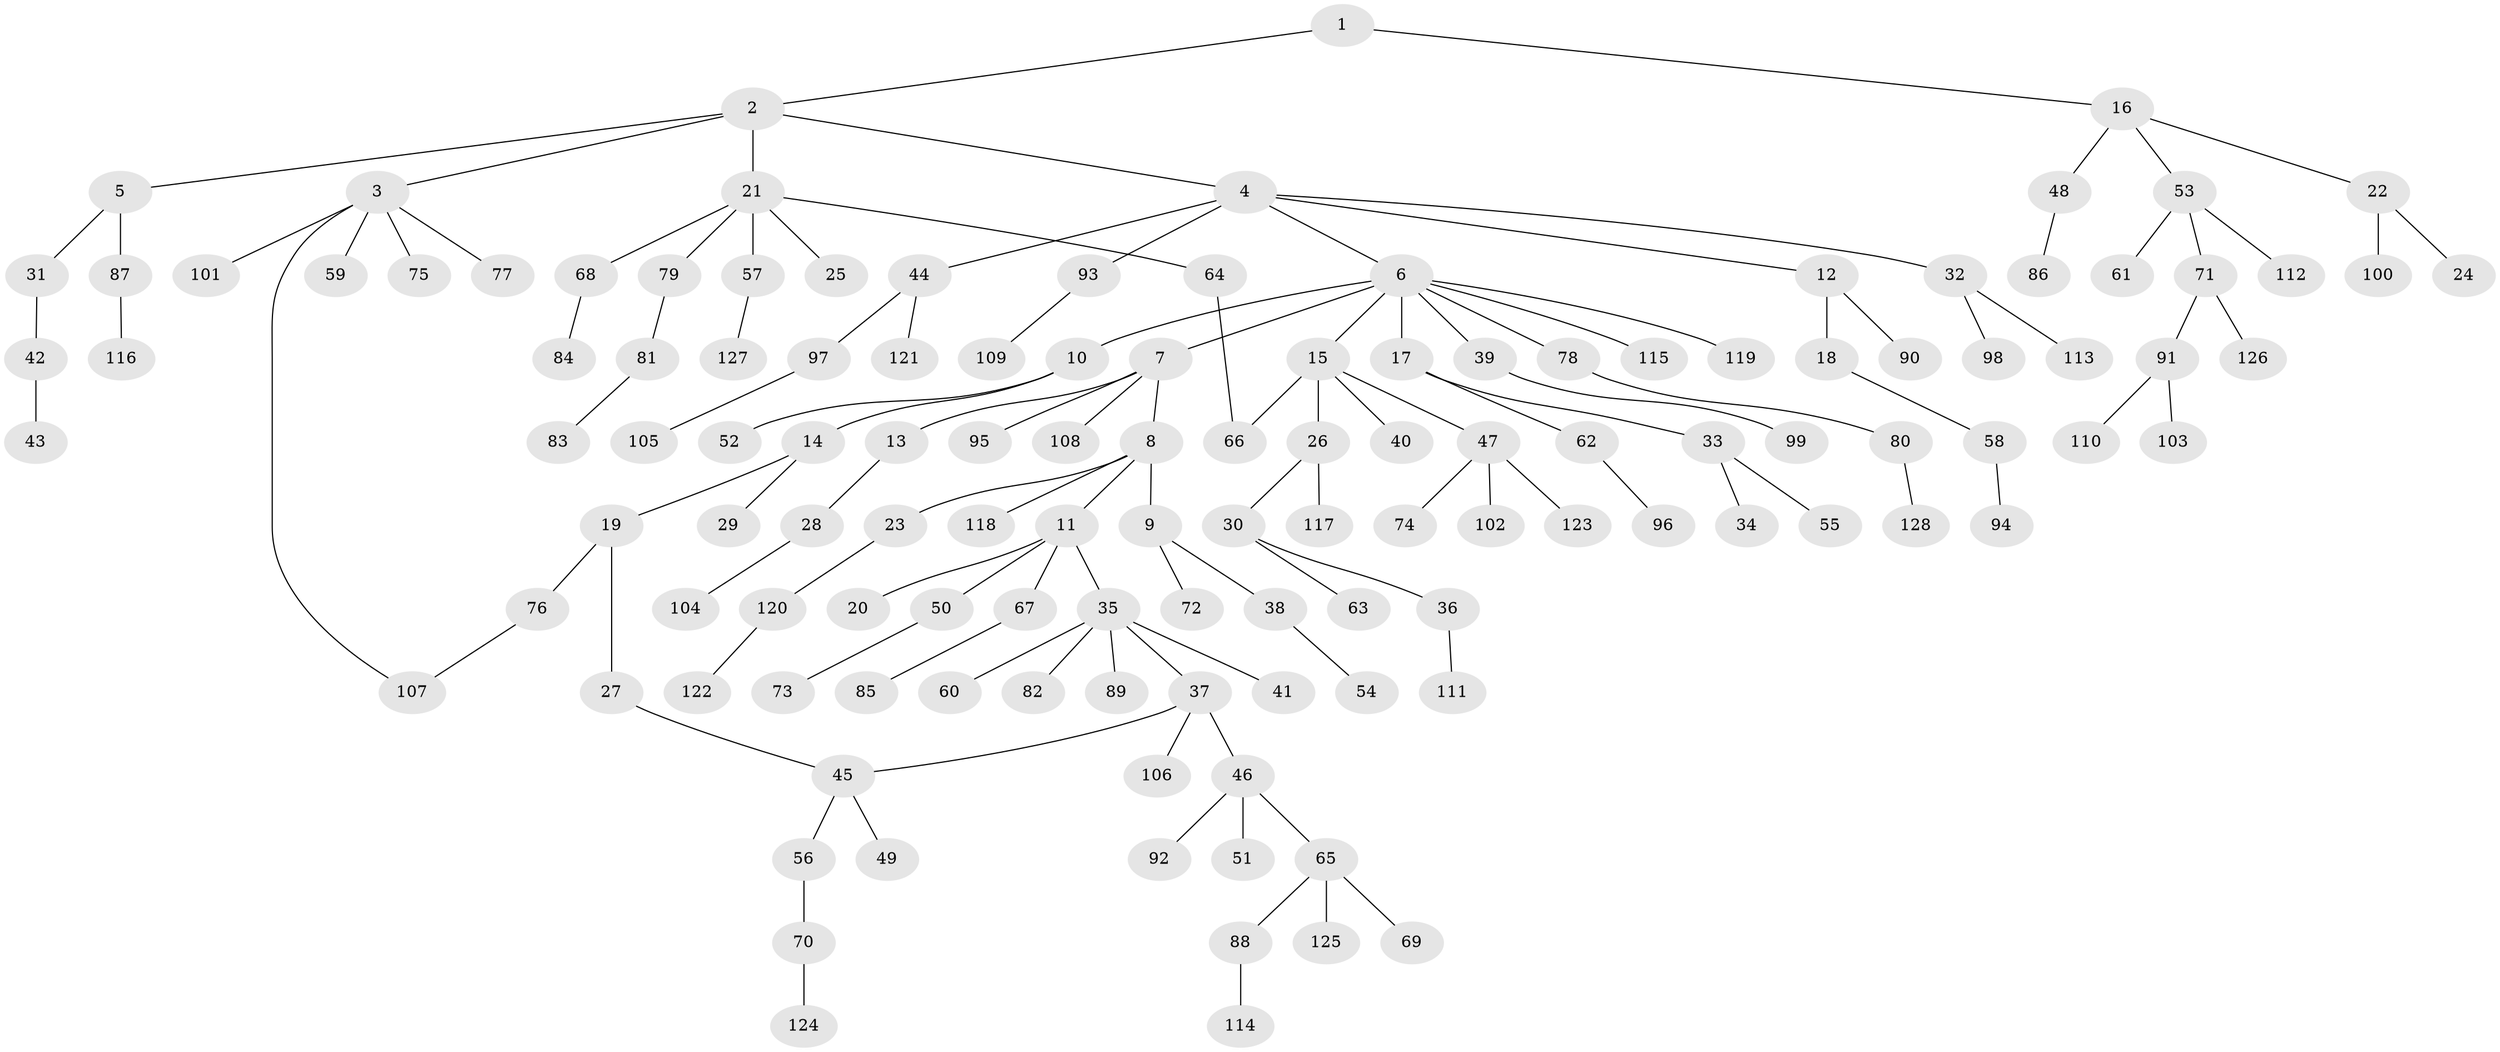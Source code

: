 // coarse degree distribution, {4: 0.07777777777777778, 9: 0.022222222222222223, 5: 0.011111111111111112, 6: 0.011111111111111112, 3: 0.12222222222222222, 2: 0.2111111111111111, 1: 0.5333333333333333, 8: 0.011111111111111112}
// Generated by graph-tools (version 1.1) at 2025/41/03/06/25 10:41:29]
// undirected, 128 vertices, 130 edges
graph export_dot {
graph [start="1"]
  node [color=gray90,style=filled];
  1;
  2;
  3;
  4;
  5;
  6;
  7;
  8;
  9;
  10;
  11;
  12;
  13;
  14;
  15;
  16;
  17;
  18;
  19;
  20;
  21;
  22;
  23;
  24;
  25;
  26;
  27;
  28;
  29;
  30;
  31;
  32;
  33;
  34;
  35;
  36;
  37;
  38;
  39;
  40;
  41;
  42;
  43;
  44;
  45;
  46;
  47;
  48;
  49;
  50;
  51;
  52;
  53;
  54;
  55;
  56;
  57;
  58;
  59;
  60;
  61;
  62;
  63;
  64;
  65;
  66;
  67;
  68;
  69;
  70;
  71;
  72;
  73;
  74;
  75;
  76;
  77;
  78;
  79;
  80;
  81;
  82;
  83;
  84;
  85;
  86;
  87;
  88;
  89;
  90;
  91;
  92;
  93;
  94;
  95;
  96;
  97;
  98;
  99;
  100;
  101;
  102;
  103;
  104;
  105;
  106;
  107;
  108;
  109;
  110;
  111;
  112;
  113;
  114;
  115;
  116;
  117;
  118;
  119;
  120;
  121;
  122;
  123;
  124;
  125;
  126;
  127;
  128;
  1 -- 2;
  1 -- 16;
  2 -- 3;
  2 -- 4;
  2 -- 5;
  2 -- 21;
  3 -- 59;
  3 -- 75;
  3 -- 77;
  3 -- 101;
  3 -- 107;
  4 -- 6;
  4 -- 12;
  4 -- 32;
  4 -- 44;
  4 -- 93;
  5 -- 31;
  5 -- 87;
  6 -- 7;
  6 -- 10;
  6 -- 15;
  6 -- 17;
  6 -- 39;
  6 -- 78;
  6 -- 115;
  6 -- 119;
  7 -- 8;
  7 -- 13;
  7 -- 95;
  7 -- 108;
  8 -- 9;
  8 -- 11;
  8 -- 23;
  8 -- 118;
  9 -- 38;
  9 -- 72;
  10 -- 14;
  10 -- 52;
  11 -- 20;
  11 -- 35;
  11 -- 50;
  11 -- 67;
  12 -- 18;
  12 -- 90;
  13 -- 28;
  14 -- 19;
  14 -- 29;
  15 -- 26;
  15 -- 40;
  15 -- 47;
  15 -- 66;
  16 -- 22;
  16 -- 48;
  16 -- 53;
  17 -- 33;
  17 -- 62;
  18 -- 58;
  19 -- 27;
  19 -- 76;
  21 -- 25;
  21 -- 57;
  21 -- 64;
  21 -- 68;
  21 -- 79;
  22 -- 24;
  22 -- 100;
  23 -- 120;
  26 -- 30;
  26 -- 117;
  27 -- 45;
  28 -- 104;
  30 -- 36;
  30 -- 63;
  31 -- 42;
  32 -- 98;
  32 -- 113;
  33 -- 34;
  33 -- 55;
  35 -- 37;
  35 -- 41;
  35 -- 60;
  35 -- 82;
  35 -- 89;
  36 -- 111;
  37 -- 45;
  37 -- 46;
  37 -- 106;
  38 -- 54;
  39 -- 99;
  42 -- 43;
  44 -- 97;
  44 -- 121;
  45 -- 49;
  45 -- 56;
  46 -- 51;
  46 -- 65;
  46 -- 92;
  47 -- 74;
  47 -- 102;
  47 -- 123;
  48 -- 86;
  50 -- 73;
  53 -- 61;
  53 -- 71;
  53 -- 112;
  56 -- 70;
  57 -- 127;
  58 -- 94;
  62 -- 96;
  64 -- 66;
  65 -- 69;
  65 -- 88;
  65 -- 125;
  67 -- 85;
  68 -- 84;
  70 -- 124;
  71 -- 91;
  71 -- 126;
  76 -- 107;
  78 -- 80;
  79 -- 81;
  80 -- 128;
  81 -- 83;
  87 -- 116;
  88 -- 114;
  91 -- 103;
  91 -- 110;
  93 -- 109;
  97 -- 105;
  120 -- 122;
}
